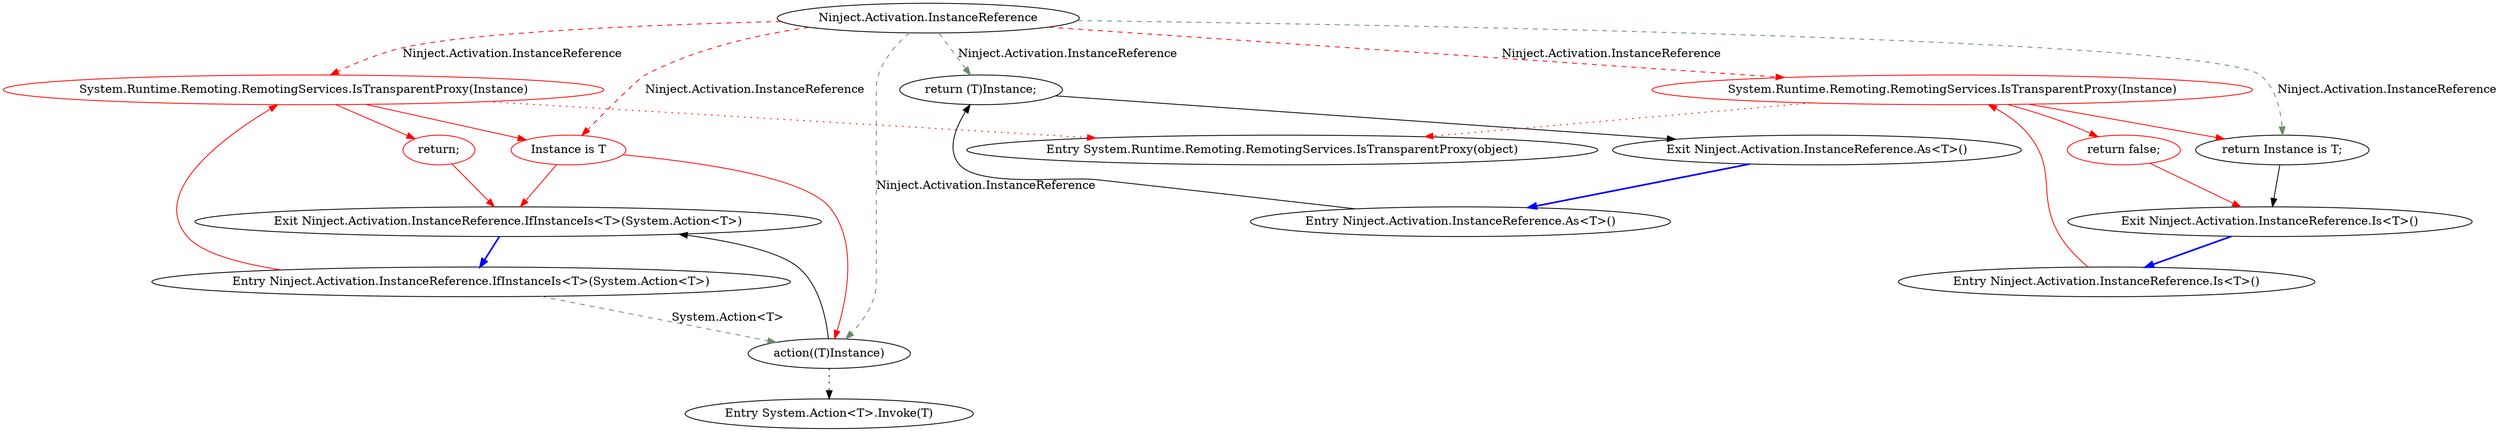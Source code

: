 digraph  {
m1_5 [label="Entry System.Runtime.Remoting.RemotingServices.IsTransparentProxy(object)", span="0-0", cluster="System.Runtime.Remoting.RemotingServices.IsTransparentProxy(object)", file="InstanceReference.cs"];
m1_9 [label="Entry Ninject.Activation.InstanceReference.IfInstanceIs<T>(System.Action<T>)", span="58-58", cluster="Ninject.Activation.InstanceReference.IfInstanceIs<T>(System.Action<T>)", file="InstanceReference.cs"];
m1_10 [label="System.Runtime.Remoting.RemotingServices.IsTransparentProxy(Instance)", span="61-61", cluster="Ninject.Activation.InstanceReference.IfInstanceIs<T>(System.Action<T>)", color=red, community=0, file="InstanceReference.cs"];
m1_13 [label="action((T)Instance)", span="65-65", cluster="Ninject.Activation.InstanceReference.IfInstanceIs<T>(System.Action<T>)", file="InstanceReference.cs"];
m1_11 [label="return;", span="61-61", cluster="Ninject.Activation.InstanceReference.IfInstanceIs<T>(System.Action<T>)", color=red, community=0, file="InstanceReference.cs"];
m1_12 [label="Instance is T", span="64-64", cluster="Ninject.Activation.InstanceReference.IfInstanceIs<T>(System.Action<T>)", color=red, community=0, file="InstanceReference.cs"];
m1_14 [label="Exit Ninject.Activation.InstanceReference.IfInstanceIs<T>(System.Action<T>)", span="58-58", cluster="Ninject.Activation.InstanceReference.IfInstanceIs<T>(System.Action<T>)", file="InstanceReference.cs"];
m1_6 [label="Entry Ninject.Activation.InstanceReference.As<T>()", span="48-48", cluster="Ninject.Activation.InstanceReference.As<T>()", file="InstanceReference.cs"];
m1_7 [label="return (T)Instance;", span="50-50", cluster="Ninject.Activation.InstanceReference.As<T>()", file="InstanceReference.cs"];
m1_8 [label="Exit Ninject.Activation.InstanceReference.As<T>()", span="48-48", cluster="Ninject.Activation.InstanceReference.As<T>()", file="InstanceReference.cs"];
m1_15 [label="Entry System.Action<T>.Invoke(T)", span="0-0", cluster="System.Action<T>.Invoke(T)", file="InstanceReference.cs"];
m1_0 [label="Entry Ninject.Activation.InstanceReference.Is<T>()", span="34-34", cluster="Ninject.Activation.InstanceReference.Is<T>()", file="InstanceReference.cs"];
m1_1 [label="System.Runtime.Remoting.RemotingServices.IsTransparentProxy(Instance)", span="37-37", cluster="Ninject.Activation.InstanceReference.Is<T>()", color=red, community=0, file="InstanceReference.cs"];
m1_2 [label="return false;", span="37-37", cluster="Ninject.Activation.InstanceReference.Is<T>()", color=red, community=0, file="InstanceReference.cs"];
m1_3 [label="return Instance is T;", span="40-40", cluster="Ninject.Activation.InstanceReference.Is<T>()", file="InstanceReference.cs"];
m1_4 [label="Exit Ninject.Activation.InstanceReference.Is<T>()", span="34-34", cluster="Ninject.Activation.InstanceReference.Is<T>()", file="InstanceReference.cs"];
m1_16 [label="Ninject.Activation.InstanceReference", span="", file="InstanceReference.cs"];
m1_9 -> m1_10  [key=0, style=solid, color=red];
m1_9 -> m1_13  [key=1, style=dashed, color=darkseagreen4, label="System.Action<T>"];
m1_10 -> m1_11  [key=0, style=solid, color=red];
m1_10 -> m1_12  [key=0, style=solid, color=red];
m1_10 -> m1_5  [key=2, style=dotted, color=red];
m1_13 -> m1_14  [key=0, style=solid];
m1_13 -> m1_15  [key=2, style=dotted];
m1_11 -> m1_14  [key=0, style=solid, color=red];
m1_12 -> m1_13  [key=0, style=solid, color=red];
m1_12 -> m1_14  [key=0, style=solid, color=red];
m1_14 -> m1_9  [key=0, style=bold, color=blue];
m1_6 -> m1_7  [key=0, style=solid];
m1_7 -> m1_8  [key=0, style=solid];
m1_8 -> m1_6  [key=0, style=bold, color=blue];
m1_0 -> m1_1  [key=0, style=solid, color=red];
m1_1 -> m1_2  [key=0, style=solid, color=red];
m1_1 -> m1_3  [key=0, style=solid, color=red];
m1_1 -> m1_5  [key=2, style=dotted, color=red];
m1_2 -> m1_4  [key=0, style=solid, color=red];
m1_3 -> m1_4  [key=0, style=solid];
m1_4 -> m1_0  [key=0, style=bold, color=blue];
m1_16 -> m1_1  [key=1, style=dashed, color=red, label="Ninject.Activation.InstanceReference"];
m1_16 -> m1_3  [key=1, style=dashed, color=darkseagreen4, label="Ninject.Activation.InstanceReference"];
m1_16 -> m1_7  [key=1, style=dashed, color=darkseagreen4, label="Ninject.Activation.InstanceReference"];
m1_16 -> m1_10  [key=1, style=dashed, color=red, label="Ninject.Activation.InstanceReference"];
m1_16 -> m1_12  [key=1, style=dashed, color=red, label="Ninject.Activation.InstanceReference"];
m1_16 -> m1_13  [key=1, style=dashed, color=darkseagreen4, label="Ninject.Activation.InstanceReference"];
}
